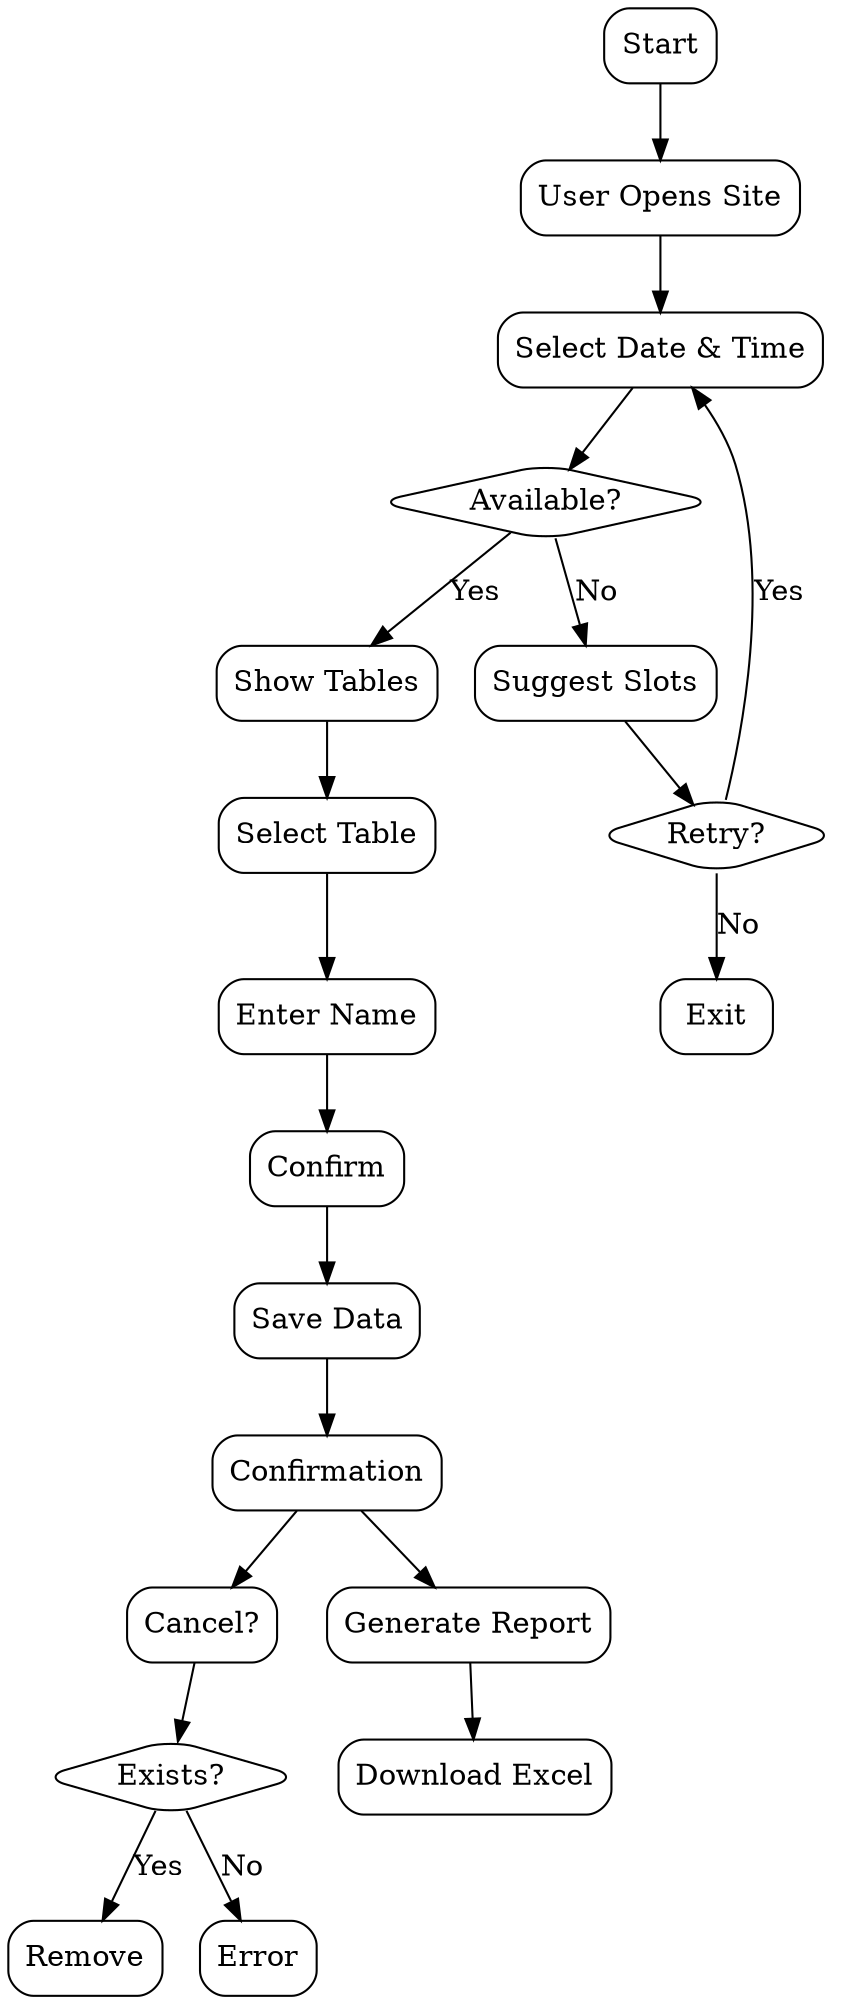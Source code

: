 digraph Flowchart {
	graph [rankdir=TB]
	node [shape=box style=rounded]
	A [label=Start]
	B [label="User Opens Site"]
	C [label="Select Date & Time"]
	D [label="Available?" shape=diamond]
	E [label="Show Tables"]
	F [label="Suggest Slots"]
	G [label="Select Table"]
	H [label="Enter Name"]
	I [label=Confirm]
	J [label="Save Data"]
	K [label=Confirmation]
	L [label="Retry?" shape=diamond]
	M [label=Exit]
	N [label="Cancel?"]
	O [label="Exists?" shape=diamond]
	P [label=Remove]
	Q [label=Error]
	R [label="Generate Report"]
	S [label="Download Excel"]
	A -> B
	B -> C
	C -> D
	D -> E [label=Yes]
	D -> F [label=No]
	E -> G
	G -> H
	H -> I
	I -> J
	J -> K
	F -> L
	L -> C [label=Yes]
	L -> M [label=No]
	K -> N
	N -> O
	O -> P [label=Yes]
	O -> Q [label=No]
	K -> R
	R -> S
}
